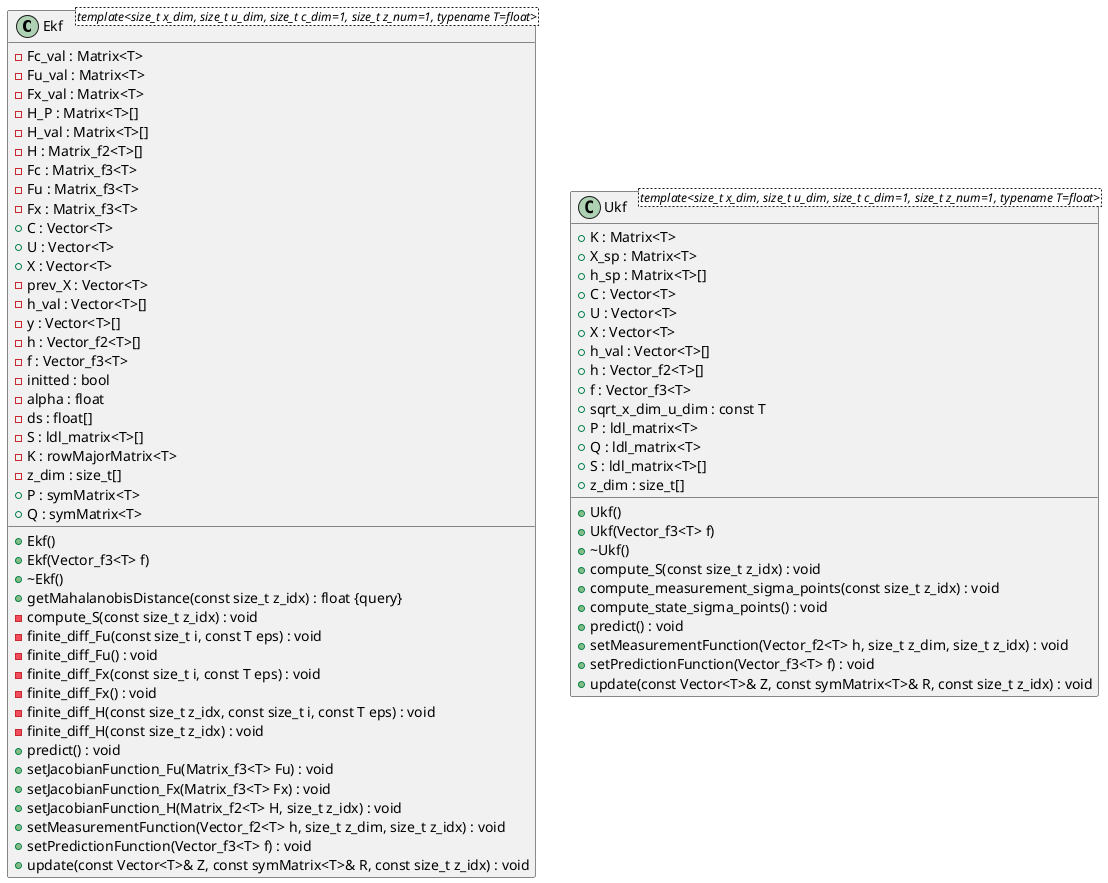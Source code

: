 @startuml





/' Objects '/

class Ekf <template<size_t x_dim, size_t u_dim, size_t c_dim=1, size_t z_num=1, typename T=float>> {
	+Ekf()
	+Ekf(Vector_f3<T> f)
	+~Ekf()
	-Fc_val : Matrix<T>
	-Fu_val : Matrix<T>
	-Fx_val : Matrix<T>
	-H_P : Matrix<T>[]
	-H_val : Matrix<T>[]
	-H : Matrix_f2<T>[]
	-Fc : Matrix_f3<T>
	-Fu : Matrix_f3<T>
	-Fx : Matrix_f3<T>
	+C : Vector<T>
	+U : Vector<T>
	+X : Vector<T>
	-prev_X : Vector<T>
	-h_val : Vector<T>[]
	-y : Vector<T>[]
	-h : Vector_f2<T>[]
	-f : Vector_f3<T>
	-initted : bool
	-alpha : float
	+getMahalanobisDistance(const size_t z_idx) : float {query}
	-ds : float[]
	-S : ldl_matrix<T>[]
	-K : rowMajorMatrix<T>
	-z_dim : size_t[]
	+P : symMatrix<T>
	+Q : symMatrix<T>
	-compute_S(const size_t z_idx) : void
	-finite_diff_Fu(const size_t i, const T eps) : void
	-finite_diff_Fu() : void
	-finite_diff_Fx(const size_t i, const T eps) : void
	-finite_diff_Fx() : void
	-finite_diff_H(const size_t z_idx, const size_t i, const T eps) : void
	-finite_diff_H(const size_t z_idx) : void
	+predict() : void
	+setJacobianFunction_Fu(Matrix_f3<T> Fu) : void
	+setJacobianFunction_Fx(Matrix_f3<T> Fx) : void
	+setJacobianFunction_H(Matrix_f2<T> H, size_t z_idx) : void
	+setMeasurementFunction(Vector_f2<T> h, size_t z_dim, size_t z_idx) : void
	+setPredictionFunction(Vector_f3<T> f) : void
	+update(const Vector<T>& Z, const symMatrix<T>& R, const size_t z_idx) : void
}


class Ukf <template<size_t x_dim, size_t u_dim, size_t c_dim=1, size_t z_num=1, typename T=float>> {
	+Ukf()
	+Ukf(Vector_f3<T> f)
	+~Ukf()
	+K : Matrix<T>
	+X_sp : Matrix<T>
	+h_sp : Matrix<T>[]
	+C : Vector<T>
	+U : Vector<T>
	+X : Vector<T>
	+h_val : Vector<T>[]
	+h : Vector_f2<T>[]
	+f : Vector_f3<T>
	+sqrt_x_dim_u_dim : const T
	+P : ldl_matrix<T>
	+Q : ldl_matrix<T>
	+S : ldl_matrix<T>[]
	+z_dim : size_t[]
	+compute_S(const size_t z_idx) : void
	+compute_measurement_sigma_points(const size_t z_idx) : void
	+compute_state_sigma_points() : void
	+predict() : void
	+setMeasurementFunction(Vector_f2<T> h, size_t z_dim, size_t z_idx) : void
	+setPredictionFunction(Vector_f3<T> f) : void
	+update(const Vector<T>& Z, const symMatrix<T>& R, const size_t z_idx) : void
}





/' Inheritance relationships '/




/' Aggregation relationships '/





/' Nested objects '/



@enduml
